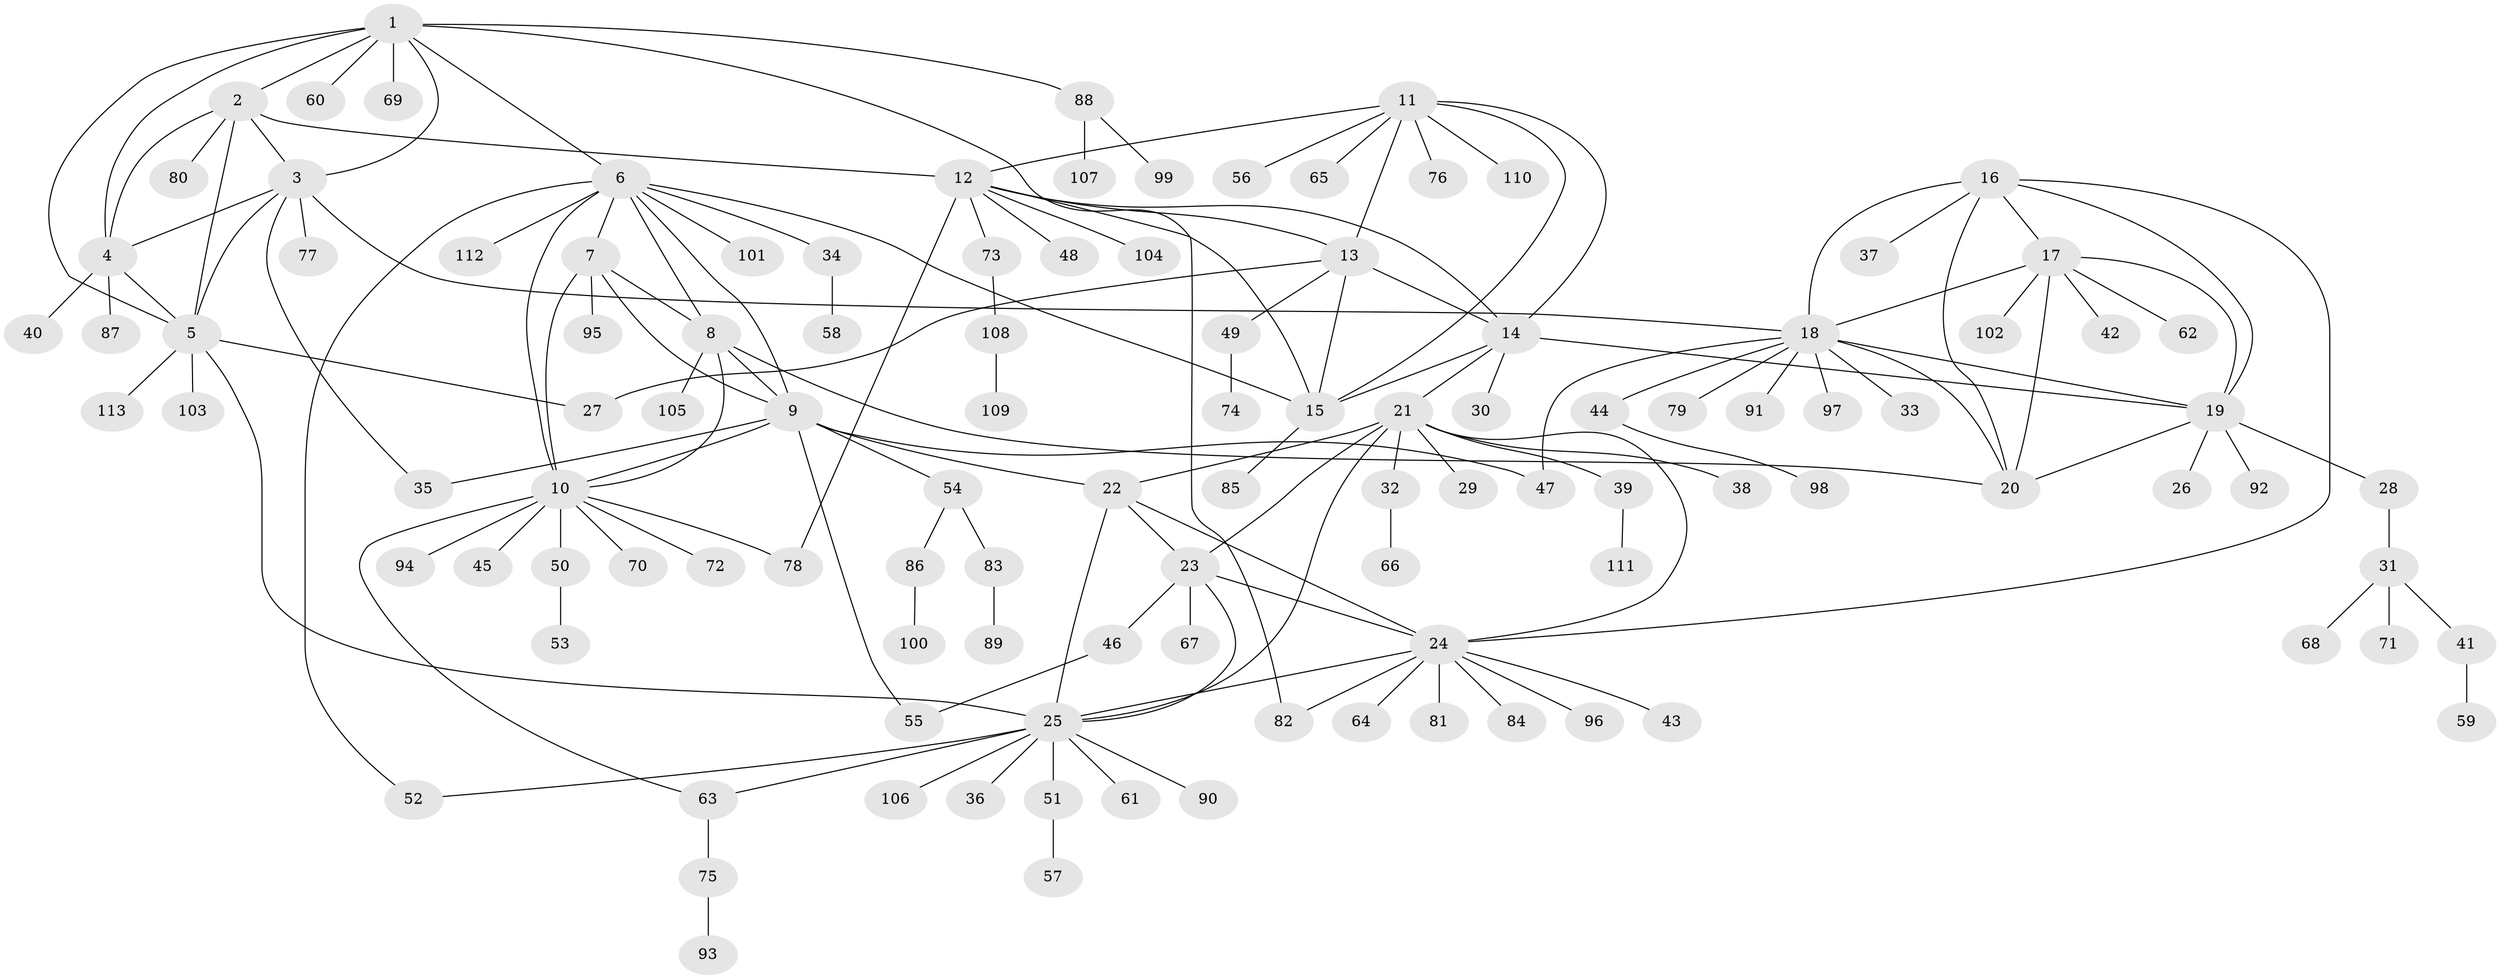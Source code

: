 // coarse degree distribution, {5: 0.11764705882352941, 7: 0.08823529411764706, 2: 0.17647058823529413, 8: 0.058823529411764705, 4: 0.14705882352941177, 6: 0.08823529411764706, 1: 0.3235294117647059}
// Generated by graph-tools (version 1.1) at 2025/52/03/04/25 22:52:19]
// undirected, 113 vertices, 156 edges
graph export_dot {
  node [color=gray90,style=filled];
  1;
  2;
  3;
  4;
  5;
  6;
  7;
  8;
  9;
  10;
  11;
  12;
  13;
  14;
  15;
  16;
  17;
  18;
  19;
  20;
  21;
  22;
  23;
  24;
  25;
  26;
  27;
  28;
  29;
  30;
  31;
  32;
  33;
  34;
  35;
  36;
  37;
  38;
  39;
  40;
  41;
  42;
  43;
  44;
  45;
  46;
  47;
  48;
  49;
  50;
  51;
  52;
  53;
  54;
  55;
  56;
  57;
  58;
  59;
  60;
  61;
  62;
  63;
  64;
  65;
  66;
  67;
  68;
  69;
  70;
  71;
  72;
  73;
  74;
  75;
  76;
  77;
  78;
  79;
  80;
  81;
  82;
  83;
  84;
  85;
  86;
  87;
  88;
  89;
  90;
  91;
  92;
  93;
  94;
  95;
  96;
  97;
  98;
  99;
  100;
  101;
  102;
  103;
  104;
  105;
  106;
  107;
  108;
  109;
  110;
  111;
  112;
  113;
  1 -- 2;
  1 -- 3;
  1 -- 4;
  1 -- 5;
  1 -- 6;
  1 -- 60;
  1 -- 69;
  1 -- 82;
  1 -- 88;
  2 -- 3;
  2 -- 4;
  2 -- 5;
  2 -- 12;
  2 -- 80;
  3 -- 4;
  3 -- 5;
  3 -- 18;
  3 -- 35;
  3 -- 77;
  4 -- 5;
  4 -- 40;
  4 -- 87;
  5 -- 25;
  5 -- 27;
  5 -- 103;
  5 -- 113;
  6 -- 7;
  6 -- 8;
  6 -- 9;
  6 -- 10;
  6 -- 15;
  6 -- 34;
  6 -- 52;
  6 -- 101;
  6 -- 112;
  7 -- 8;
  7 -- 9;
  7 -- 10;
  7 -- 95;
  8 -- 9;
  8 -- 10;
  8 -- 20;
  8 -- 105;
  9 -- 10;
  9 -- 22;
  9 -- 35;
  9 -- 47;
  9 -- 54;
  9 -- 55;
  10 -- 45;
  10 -- 50;
  10 -- 63;
  10 -- 70;
  10 -- 72;
  10 -- 78;
  10 -- 94;
  11 -- 12;
  11 -- 13;
  11 -- 14;
  11 -- 15;
  11 -- 56;
  11 -- 65;
  11 -- 76;
  11 -- 110;
  12 -- 13;
  12 -- 14;
  12 -- 15;
  12 -- 48;
  12 -- 73;
  12 -- 78;
  12 -- 104;
  13 -- 14;
  13 -- 15;
  13 -- 27;
  13 -- 49;
  14 -- 15;
  14 -- 19;
  14 -- 21;
  14 -- 30;
  15 -- 85;
  16 -- 17;
  16 -- 18;
  16 -- 19;
  16 -- 20;
  16 -- 24;
  16 -- 37;
  17 -- 18;
  17 -- 19;
  17 -- 20;
  17 -- 42;
  17 -- 62;
  17 -- 102;
  18 -- 19;
  18 -- 20;
  18 -- 33;
  18 -- 44;
  18 -- 47;
  18 -- 79;
  18 -- 91;
  18 -- 97;
  19 -- 20;
  19 -- 26;
  19 -- 28;
  19 -- 92;
  21 -- 22;
  21 -- 23;
  21 -- 24;
  21 -- 25;
  21 -- 29;
  21 -- 32;
  21 -- 38;
  21 -- 39;
  22 -- 23;
  22 -- 24;
  22 -- 25;
  23 -- 24;
  23 -- 25;
  23 -- 46;
  23 -- 67;
  24 -- 25;
  24 -- 43;
  24 -- 64;
  24 -- 81;
  24 -- 82;
  24 -- 84;
  24 -- 96;
  25 -- 36;
  25 -- 51;
  25 -- 52;
  25 -- 61;
  25 -- 63;
  25 -- 90;
  25 -- 106;
  28 -- 31;
  31 -- 41;
  31 -- 68;
  31 -- 71;
  32 -- 66;
  34 -- 58;
  39 -- 111;
  41 -- 59;
  44 -- 98;
  46 -- 55;
  49 -- 74;
  50 -- 53;
  51 -- 57;
  54 -- 83;
  54 -- 86;
  63 -- 75;
  73 -- 108;
  75 -- 93;
  83 -- 89;
  86 -- 100;
  88 -- 99;
  88 -- 107;
  108 -- 109;
}
